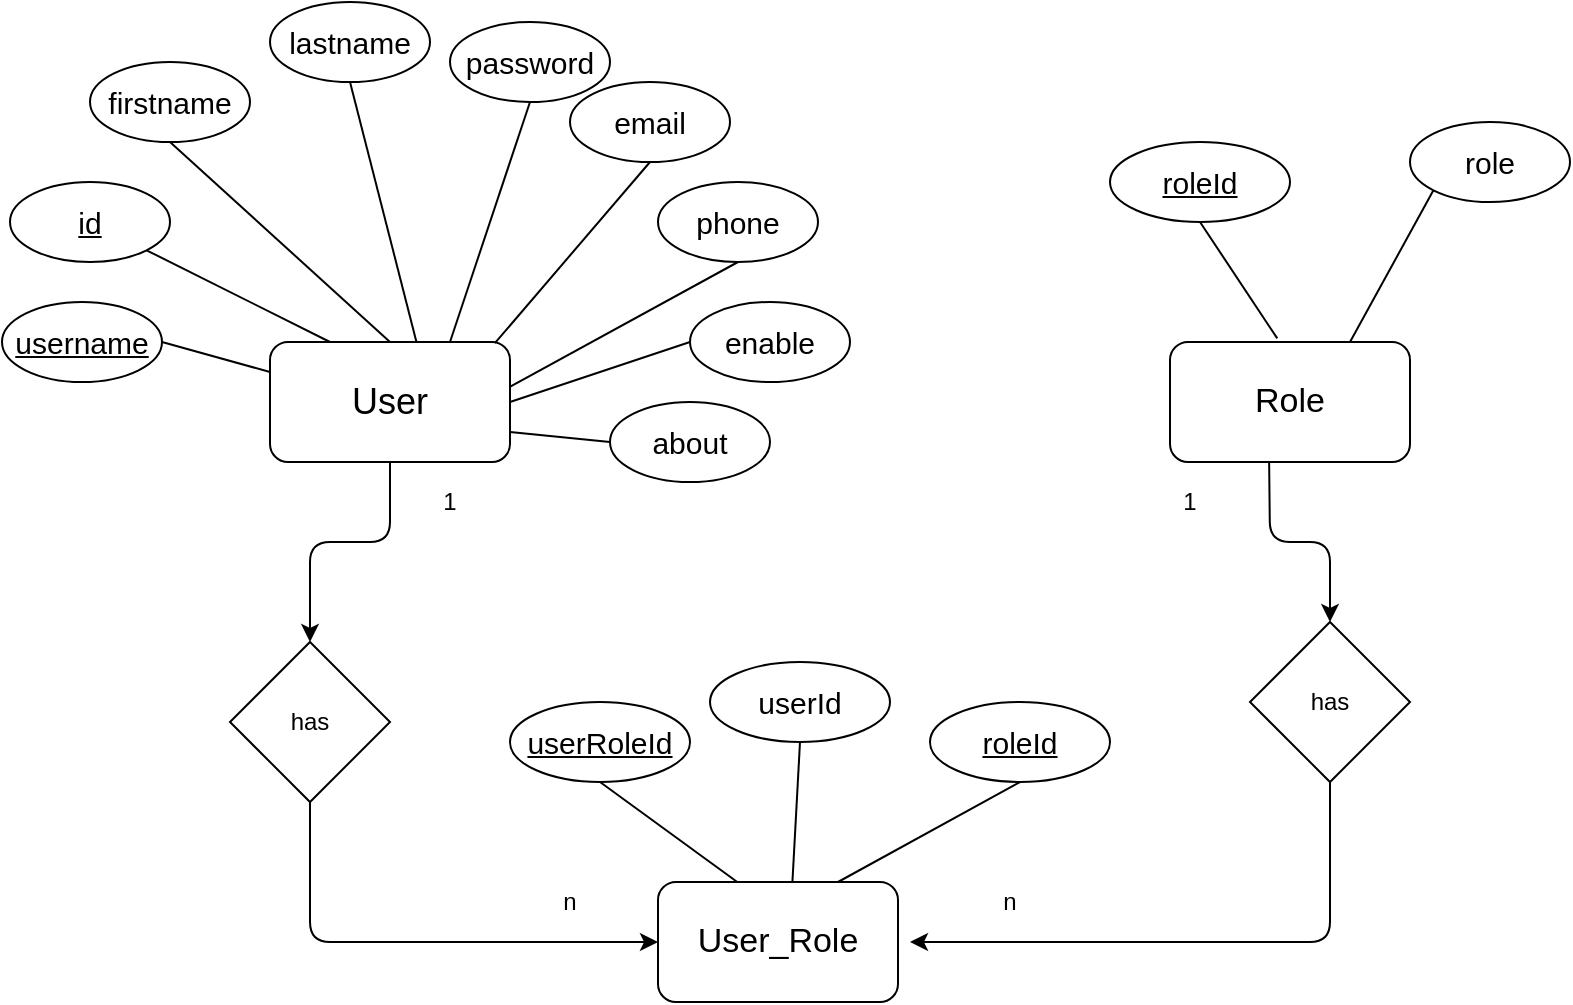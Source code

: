 <mxfile version="14.9.8" type="device"><diagram id="hpEjj-xsA_FTbnjCdBzc" name="Page-1"><mxGraphModel dx="1038" dy="571" grid="1" gridSize="10" guides="1" tooltips="1" connect="1" arrows="1" fold="1" page="1" pageScale="1" pageWidth="827" pageHeight="1169" math="0" shadow="0"><root><mxCell id="0"/><mxCell id="1" parent="0"/><mxCell id="6Rl9EsHY4ycr-X2nMipz-40" value="" style="endArrow=classic;html=1;exitX=0.413;exitY=0.983;exitDx=0;exitDy=0;exitPerimeter=0;entryX=0.5;entryY=0;entryDx=0;entryDy=0;" edge="1" parent="1" source="6Rl9EsHY4ycr-X2nMipz-22" target="6Rl9EsHY4ycr-X2nMipz-36"><mxGeometry width="50" height="50" relative="1" as="geometry"><mxPoint x="424" y="350" as="sourcePoint"/><mxPoint x="744" y="320" as="targetPoint"/><Array as="points"><mxPoint x="654" y="310"/><mxPoint x="684" y="310"/></Array></mxGeometry></mxCell><mxCell id="6Rl9EsHY4ycr-X2nMipz-1" value="&lt;font style=&quot;font-size: 18px&quot;&gt;User&lt;/font&gt;" style="rounded=1;whiteSpace=wrap;html=1;" vertex="1" parent="1"><mxGeometry x="154" y="210" width="120" height="60" as="geometry"/></mxCell><mxCell id="6Rl9EsHY4ycr-X2nMipz-2" value="&lt;u&gt;&lt;font style=&quot;font-size: 15px&quot;&gt;id&lt;/font&gt;&lt;/u&gt;" style="ellipse;whiteSpace=wrap;html=1;" vertex="1" parent="1"><mxGeometry x="24" y="130" width="80" height="40" as="geometry"/></mxCell><mxCell id="6Rl9EsHY4ycr-X2nMipz-3" value="" style="endArrow=none;html=1;entryX=1;entryY=1;entryDx=0;entryDy=0;exitX=0.25;exitY=0;exitDx=0;exitDy=0;" edge="1" parent="1" source="6Rl9EsHY4ycr-X2nMipz-1" target="6Rl9EsHY4ycr-X2nMipz-2"><mxGeometry width="50" height="50" relative="1" as="geometry"><mxPoint x="404" y="350" as="sourcePoint"/><mxPoint x="454" y="300" as="targetPoint"/></mxGeometry></mxCell><mxCell id="6Rl9EsHY4ycr-X2nMipz-4" value="" style="endArrow=none;html=1;entryX=0.5;entryY=1;entryDx=0;entryDy=0;exitX=0.5;exitY=0;exitDx=0;exitDy=0;" edge="1" target="6Rl9EsHY4ycr-X2nMipz-5" parent="1" source="6Rl9EsHY4ycr-X2nMipz-1"><mxGeometry width="50" height="50" relative="1" as="geometry"><mxPoint x="254" y="190" as="sourcePoint"/><mxPoint x="544" y="280" as="targetPoint"/></mxGeometry></mxCell><mxCell id="6Rl9EsHY4ycr-X2nMipz-5" value="&lt;span style=&quot;font-size: 15px&quot;&gt;firstname&lt;/span&gt;" style="ellipse;whiteSpace=wrap;html=1;" vertex="1" parent="1"><mxGeometry x="64" y="70" width="80" height="40" as="geometry"/></mxCell><mxCell id="6Rl9EsHY4ycr-X2nMipz-8" value="" style="endArrow=none;html=1;entryX=0.5;entryY=1;entryDx=0;entryDy=0;exitX=0.61;exitY=-0.003;exitDx=0;exitDy=0;exitPerimeter=0;" edge="1" target="6Rl9EsHY4ycr-X2nMipz-9" parent="1" source="6Rl9EsHY4ycr-X2nMipz-1"><mxGeometry width="50" height="50" relative="1" as="geometry"><mxPoint x="304" y="220" as="sourcePoint"/><mxPoint x="654" y="290" as="targetPoint"/></mxGeometry></mxCell><mxCell id="6Rl9EsHY4ycr-X2nMipz-9" value="&lt;span style=&quot;font-size: 15px&quot;&gt;lastname&lt;/span&gt;" style="ellipse;whiteSpace=wrap;html=1;" vertex="1" parent="1"><mxGeometry x="154" y="40" width="80" height="40" as="geometry"/></mxCell><mxCell id="6Rl9EsHY4ycr-X2nMipz-10" value="" style="endArrow=none;html=1;entryX=0.5;entryY=1;entryDx=0;entryDy=0;exitX=0.75;exitY=0;exitDx=0;exitDy=0;" edge="1" target="6Rl9EsHY4ycr-X2nMipz-11" parent="1" source="6Rl9EsHY4ycr-X2nMipz-1"><mxGeometry width="50" height="50" relative="1" as="geometry"><mxPoint x="404" y="220" as="sourcePoint"/><mxPoint x="754" y="290" as="targetPoint"/></mxGeometry></mxCell><mxCell id="6Rl9EsHY4ycr-X2nMipz-11" value="&lt;span style=&quot;font-size: 15px&quot;&gt;password&lt;/span&gt;" style="ellipse;whiteSpace=wrap;html=1;" vertex="1" parent="1"><mxGeometry x="244" y="50" width="80" height="40" as="geometry"/></mxCell><mxCell id="6Rl9EsHY4ycr-X2nMipz-12" value="" style="endArrow=none;html=1;entryX=0.5;entryY=1;entryDx=0;entryDy=0;exitX=0.937;exitY=0.01;exitDx=0;exitDy=0;exitPerimeter=0;" edge="1" target="6Rl9EsHY4ycr-X2nMipz-13" parent="1" source="6Rl9EsHY4ycr-X2nMipz-1"><mxGeometry width="50" height="50" relative="1" as="geometry"><mxPoint x="554" y="220" as="sourcePoint"/><mxPoint x="904" y="290" as="targetPoint"/></mxGeometry></mxCell><mxCell id="6Rl9EsHY4ycr-X2nMipz-13" value="&lt;span style=&quot;font-size: 15px&quot;&gt;email&lt;/span&gt;" style="ellipse;whiteSpace=wrap;html=1;" vertex="1" parent="1"><mxGeometry x="304" y="80" width="80" height="40" as="geometry"/></mxCell><mxCell id="6Rl9EsHY4ycr-X2nMipz-14" value="" style="endArrow=none;html=1;entryX=0.5;entryY=1;entryDx=0;entryDy=0;exitX=1.003;exitY=0.37;exitDx=0;exitDy=0;exitPerimeter=0;" edge="1" target="6Rl9EsHY4ycr-X2nMipz-15" parent="1" source="6Rl9EsHY4ycr-X2nMipz-1"><mxGeometry width="50" height="50" relative="1" as="geometry"><mxPoint x="564" y="380" as="sourcePoint"/><mxPoint x="914" y="450" as="targetPoint"/></mxGeometry></mxCell><mxCell id="6Rl9EsHY4ycr-X2nMipz-15" value="&lt;span style=&quot;font-size: 15px&quot;&gt;phone&lt;/span&gt;" style="ellipse;whiteSpace=wrap;html=1;" vertex="1" parent="1"><mxGeometry x="348" y="130" width="80" height="40" as="geometry"/></mxCell><mxCell id="6Rl9EsHY4ycr-X2nMipz-16" value="" style="endArrow=none;html=1;entryX=0;entryY=0.5;entryDx=0;entryDy=0;exitX=1;exitY=0.5;exitDx=0;exitDy=0;" edge="1" target="6Rl9EsHY4ycr-X2nMipz-17" parent="1" source="6Rl9EsHY4ycr-X2nMipz-1"><mxGeometry width="50" height="50" relative="1" as="geometry"><mxPoint x="434" y="420" as="sourcePoint"/><mxPoint x="784" y="490" as="targetPoint"/></mxGeometry></mxCell><mxCell id="6Rl9EsHY4ycr-X2nMipz-17" value="&lt;span style=&quot;font-size: 15px&quot;&gt;enable&lt;/span&gt;" style="ellipse;whiteSpace=wrap;html=1;" vertex="1" parent="1"><mxGeometry x="364" y="190" width="80" height="40" as="geometry"/></mxCell><mxCell id="6Rl9EsHY4ycr-X2nMipz-18" value="" style="endArrow=none;html=1;entryX=1;entryY=0.5;entryDx=0;entryDy=0;exitX=0;exitY=0.25;exitDx=0;exitDy=0;" edge="1" target="6Rl9EsHY4ycr-X2nMipz-19" parent="1" source="6Rl9EsHY4ycr-X2nMipz-1"><mxGeometry width="50" height="50" relative="1" as="geometry"><mxPoint x="264" y="460" as="sourcePoint"/><mxPoint x="94" y="210" as="targetPoint"/></mxGeometry></mxCell><mxCell id="6Rl9EsHY4ycr-X2nMipz-19" value="&lt;span style=&quot;font-size: 15px&quot;&gt;&lt;u&gt;username&lt;/u&gt;&lt;/span&gt;" style="ellipse;whiteSpace=wrap;html=1;" vertex="1" parent="1"><mxGeometry x="20" y="190" width="80" height="40" as="geometry"/></mxCell><mxCell id="6Rl9EsHY4ycr-X2nMipz-20" value="" style="endArrow=none;html=1;entryX=0;entryY=0.5;entryDx=0;entryDy=0;exitX=1;exitY=0.75;exitDx=0;exitDy=0;" edge="1" target="6Rl9EsHY4ycr-X2nMipz-21" parent="1" source="6Rl9EsHY4ycr-X2nMipz-1"><mxGeometry width="50" height="50" relative="1" as="geometry"><mxPoint x="268" y="303.333" as="sourcePoint"/><mxPoint x="798" y="550" as="targetPoint"/></mxGeometry></mxCell><mxCell id="6Rl9EsHY4ycr-X2nMipz-21" value="&lt;span style=&quot;font-size: 15px&quot;&gt;about&lt;/span&gt;" style="ellipse;whiteSpace=wrap;html=1;" vertex="1" parent="1"><mxGeometry x="324" y="240" width="80" height="40" as="geometry"/></mxCell><mxCell id="6Rl9EsHY4ycr-X2nMipz-22" value="&lt;font style=&quot;font-size: 17px&quot;&gt;Role&lt;/font&gt;" style="rounded=1;whiteSpace=wrap;html=1;" vertex="1" parent="1"><mxGeometry x="604" y="210" width="120" height="60" as="geometry"/></mxCell><mxCell id="6Rl9EsHY4ycr-X2nMipz-23" value="" style="endArrow=none;html=1;entryX=0;entryY=1;entryDx=0;entryDy=0;exitX=0.75;exitY=0;exitDx=0;exitDy=0;" edge="1" target="6Rl9EsHY4ycr-X2nMipz-24" parent="1" source="6Rl9EsHY4ycr-X2nMipz-22"><mxGeometry width="50" height="50" relative="1" as="geometry"><mxPoint x="724" y="245" as="sourcePoint"/><mxPoint x="1248" y="540" as="targetPoint"/></mxGeometry></mxCell><mxCell id="6Rl9EsHY4ycr-X2nMipz-24" value="&lt;span style=&quot;font-size: 15px&quot;&gt;role&lt;/span&gt;" style="ellipse;whiteSpace=wrap;html=1;" vertex="1" parent="1"><mxGeometry x="724" y="100" width="80" height="40" as="geometry"/></mxCell><mxCell id="6Rl9EsHY4ycr-X2nMipz-25" value="" style="endArrow=none;html=1;entryX=0.5;entryY=1;entryDx=0;entryDy=0;exitX=0.447;exitY=-0.03;exitDx=0;exitDy=0;exitPerimeter=0;" edge="1" target="6Rl9EsHY4ycr-X2nMipz-26" parent="1" source="6Rl9EsHY4ycr-X2nMipz-22"><mxGeometry width="50" height="50" relative="1" as="geometry"><mxPoint x="644" y="125" as="sourcePoint"/><mxPoint x="1168" y="420" as="targetPoint"/></mxGeometry></mxCell><mxCell id="6Rl9EsHY4ycr-X2nMipz-26" value="&lt;span style=&quot;font-size: 15px&quot;&gt;&lt;u&gt;roleId&lt;/u&gt;&lt;/span&gt;" style="ellipse;whiteSpace=wrap;html=1;" vertex="1" parent="1"><mxGeometry x="574" y="110" width="90" height="40" as="geometry"/></mxCell><mxCell id="6Rl9EsHY4ycr-X2nMipz-27" value="&lt;font style=&quot;font-size: 17px&quot;&gt;User_Role&lt;/font&gt;" style="rounded=1;whiteSpace=wrap;html=1;" vertex="1" parent="1"><mxGeometry x="348" y="480" width="120" height="60" as="geometry"/></mxCell><mxCell id="6Rl9EsHY4ycr-X2nMipz-29" value="" style="endArrow=none;html=1;entryX=0.5;entryY=1;entryDx=0;entryDy=0;exitX=0.447;exitY=-0.03;exitDx=0;exitDy=0;exitPerimeter=0;" edge="1" target="6Rl9EsHY4ycr-X2nMipz-30" parent="1"><mxGeometry width="50" height="50" relative="1" as="geometry"><mxPoint x="387.64" y="480.0" as="sourcePoint"/><mxPoint x="898" y="691.8" as="targetPoint"/></mxGeometry></mxCell><mxCell id="6Rl9EsHY4ycr-X2nMipz-30" value="&lt;span style=&quot;font-size: 15px&quot;&gt;&lt;u&gt;userRoleId&lt;/u&gt;&lt;/span&gt;" style="ellipse;whiteSpace=wrap;html=1;" vertex="1" parent="1"><mxGeometry x="274" y="390" width="90" height="40" as="geometry"/></mxCell><mxCell id="6Rl9EsHY4ycr-X2nMipz-31" value="" style="endArrow=none;html=1;entryX=0.5;entryY=1;entryDx=0;entryDy=0;exitX=0.56;exitY=0.003;exitDx=0;exitDy=0;exitPerimeter=0;" edge="1" target="6Rl9EsHY4ycr-X2nMipz-32" parent="1" source="6Rl9EsHY4ycr-X2nMipz-27"><mxGeometry width="50" height="50" relative="1" as="geometry"><mxPoint x="497.64" y="480" as="sourcePoint"/><mxPoint x="1008" y="691.8" as="targetPoint"/></mxGeometry></mxCell><mxCell id="6Rl9EsHY4ycr-X2nMipz-32" value="&lt;span style=&quot;font-size: 15px&quot;&gt;userId&lt;/span&gt;" style="ellipse;whiteSpace=wrap;html=1;" vertex="1" parent="1"><mxGeometry x="374" y="370" width="90" height="40" as="geometry"/></mxCell><mxCell id="6Rl9EsHY4ycr-X2nMipz-33" value="" style="endArrow=none;html=1;entryX=0.5;entryY=1;entryDx=0;entryDy=0;exitX=0.75;exitY=0;exitDx=0;exitDy=0;" edge="1" target="6Rl9EsHY4ycr-X2nMipz-34" parent="1" source="6Rl9EsHY4ycr-X2nMipz-27"><mxGeometry width="50" height="50" relative="1" as="geometry"><mxPoint x="627.64" y="480" as="sourcePoint"/><mxPoint x="1138" y="691.8" as="targetPoint"/></mxGeometry></mxCell><mxCell id="6Rl9EsHY4ycr-X2nMipz-34" value="&lt;span style=&quot;font-size: 15px&quot;&gt;&lt;u&gt;roleId&lt;/u&gt;&lt;/span&gt;" style="ellipse;whiteSpace=wrap;html=1;" vertex="1" parent="1"><mxGeometry x="484" y="390" width="90" height="40" as="geometry"/></mxCell><mxCell id="6Rl9EsHY4ycr-X2nMipz-35" value="has" style="rhombus;whiteSpace=wrap;html=1;" vertex="1" parent="1"><mxGeometry x="134" y="360" width="80" height="80" as="geometry"/></mxCell><mxCell id="6Rl9EsHY4ycr-X2nMipz-36" value="has" style="rhombus;whiteSpace=wrap;html=1;" vertex="1" parent="1"><mxGeometry x="644" y="350" width="80" height="80" as="geometry"/></mxCell><mxCell id="6Rl9EsHY4ycr-X2nMipz-37" value="" style="endArrow=classic;html=1;exitX=0.5;exitY=1;exitDx=0;exitDy=0;entryX=0.5;entryY=0;entryDx=0;entryDy=0;" edge="1" parent="1" source="6Rl9EsHY4ycr-X2nMipz-1" target="6Rl9EsHY4ycr-X2nMipz-35"><mxGeometry width="50" height="50" relative="1" as="geometry"><mxPoint x="424" y="450" as="sourcePoint"/><mxPoint x="474" y="400" as="targetPoint"/><Array as="points"><mxPoint x="214" y="310"/><mxPoint x="174" y="310"/></Array></mxGeometry></mxCell><mxCell id="6Rl9EsHY4ycr-X2nMipz-38" value="" style="endArrow=classic;html=1;exitX=0.5;exitY=1;exitDx=0;exitDy=0;entryX=0;entryY=0.5;entryDx=0;entryDy=0;" edge="1" parent="1" source="6Rl9EsHY4ycr-X2nMipz-35" target="6Rl9EsHY4ycr-X2nMipz-27"><mxGeometry width="50" height="50" relative="1" as="geometry"><mxPoint x="424" y="450" as="sourcePoint"/><mxPoint x="474" y="400" as="targetPoint"/><Array as="points"><mxPoint x="174" y="510"/></Array></mxGeometry></mxCell><mxCell id="6Rl9EsHY4ycr-X2nMipz-39" value="" style="endArrow=classic;html=1;exitX=0.5;exitY=1;exitDx=0;exitDy=0;" edge="1" parent="1" source="6Rl9EsHY4ycr-X2nMipz-36"><mxGeometry width="50" height="50" relative="1" as="geometry"><mxPoint x="424" y="450" as="sourcePoint"/><mxPoint x="474" y="510" as="targetPoint"/><Array as="points"><mxPoint x="684" y="510"/></Array></mxGeometry></mxCell><mxCell id="6Rl9EsHY4ycr-X2nMipz-41" value="1" style="text;html=1;strokeColor=none;fillColor=none;align=center;verticalAlign=middle;whiteSpace=wrap;rounded=0;" vertex="1" parent="1"><mxGeometry x="224" y="280" width="40" height="20" as="geometry"/></mxCell><mxCell id="6Rl9EsHY4ycr-X2nMipz-42" value="1" style="text;html=1;strokeColor=none;fillColor=none;align=center;verticalAlign=middle;whiteSpace=wrap;rounded=0;" vertex="1" parent="1"><mxGeometry x="594" y="280" width="40" height="20" as="geometry"/></mxCell><mxCell id="6Rl9EsHY4ycr-X2nMipz-43" value="n" style="text;html=1;strokeColor=none;fillColor=none;align=center;verticalAlign=middle;whiteSpace=wrap;rounded=0;" vertex="1" parent="1"><mxGeometry x="504" y="480" width="40" height="20" as="geometry"/></mxCell><mxCell id="6Rl9EsHY4ycr-X2nMipz-44" value="n" style="text;html=1;strokeColor=none;fillColor=none;align=center;verticalAlign=middle;whiteSpace=wrap;rounded=0;" vertex="1" parent="1"><mxGeometry x="284" y="480" width="40" height="20" as="geometry"/></mxCell></root></mxGraphModel></diagram></mxfile>